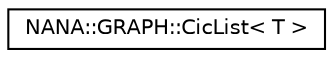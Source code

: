 digraph "类继承关系图"
{
 // LATEX_PDF_SIZE
  edge [fontname="Helvetica",fontsize="10",labelfontname="Helvetica",labelfontsize="10"];
  node [fontname="Helvetica",fontsize="10",shape=record];
  rankdir="LR";
  Node0 [label="NANA::GRAPH::CicList\< T \>",height=0.2,width=0.4,color="black", fillcolor="white", style="filled",URL="$class_n_a_n_a_1_1_g_r_a_p_h_1_1_cic_list.html",tooltip="双向循环链表"];
}

